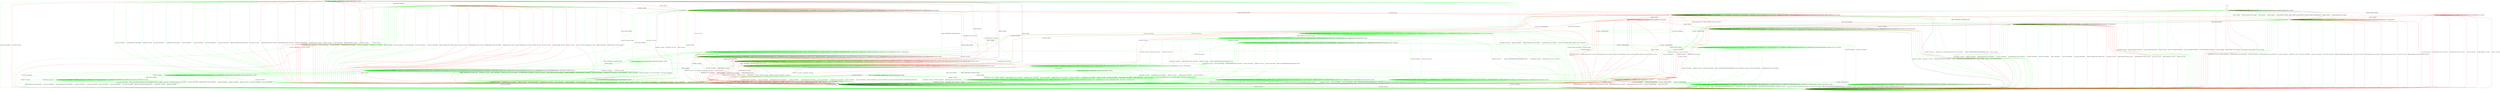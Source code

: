 digraph "" {
	graph ["Incoming time"=0.1438915729522705,
		"Outgoing time"=0.2778463363647461,
		Output="{'States': 36, 'Transitions': 837, 'Filename': '../results/ssh/DropBear-OpenSSH-msat-4.dot'}",
		Reference="{'States': 18, 'Transitions': 222, 'Filename': '../subjects/ssh/DropBear.dot'}",
		Solver=msat,
		Updated="{'States': 32, 'Transitions': 683, 'Filename': '../subjects/ssh/OpenSSH.dot'}",
		"f-measure"=0.15027624309392265,
		precision=0.09956076134699854,
		recall=0.3063063063063063
	];
	a -> a	[key=0,
		label="UA_PK_NOK / NO_CONN"];
	a -> a	[key=1,
		label="KEX30 / NO_CONN"];
	a -> a	[key=2,
		label="SERVICE_REQUEST_AUTH / NO_CONN"];
	a -> a	[key=3,
		label="SERVICE_REQUEST_CONN / NO_CONN"];
	a -> a	[key=4,
		label="NEWKEYS / NO_CONN"];
	a -> a	[key=5,
		label="CH_REQUEST_PTY / NO_CONN"];
	a -> a	[key=6,
		label="CH_OPEN / CH_MAX"];
	a -> a	[key=7,
		label="CH_DATA / NO_CONN"];
	a -> a	[key=8,
		label="UA_PK_OK / NO_CONN"];
	a -> a	[key=9,
		label="KEXINIT / NO_CONN"];
	a -> a	[key=10,
		label="CH_EOF / NO_CONN"];
	a -> a	[key=11,
		color=green,
		label="DISCONNECT / NO_CONN"];
	a -> a	[key=12,
		color=green,
		label="CH_WINDOW_ADJUST / NO_CONN"];
	a -> a	[key=13,
		color=green,
		label="DEBUG / NO_CONN"];
	a -> a	[key=14,
		color=green,
		label="UA_NONE / NO_CONN"];
	a -> a	[key=15,
		color=green,
		label="CH_EXTENDED_DATA / NO_CONN"];
	a -> a	[key=16,
		color=green,
		label="IGNORE / NO_CONN"];
	a -> a	[key=17,
		color=green,
		label="UNIMPLEMENTED / NO_CONN"];
	a -> a	[key=18,
		color=green,
		label="UA_PW_OK / NO_CONN"];
	a -> a	[key=19,
		color=green,
		label="UA_PW_NOK / NO_CONN"];
	a -> a	[key=20,
		color=green,
		label="REKEY / NO_CONN|NO_CONN|NO_CONN"];
	a -> a	[key=21,
		color=red,
		label="KEXINIT_PROCEED / NO_CONN"];
	a -> k	[key=0,
		label="CH_CLOSE / NO_CONN"];
	b -> a	[key=0,
		color=green,
		label="DISCONNECT / NO_CONN"];
	b -> a	[key=1,
		color=green,
		label="KEXINIT / DISCONNECT"];
	b -> a	[key=2,
		color=green,
		label="SERVICE_REQUEST_AUTH / DISCONNECT"];
	b -> a	[key=3,
		color=green,
		label="CH_WINDOW_ADJUST / DISCONNECT"];
	b -> a	[key=4,
		color=green,
		label="UA_PK_OK / DISCONNECT"];
	b -> a	[key=5,
		color=green,
		label="SERVICE_REQUEST_CONN / DISCONNECT"];
	b -> a	[key=6,
		color=green,
		label="UA_NONE / DISCONNECT"];
	b -> a	[key=7,
		color=green,
		label="CH_EXTENDED_DATA / DISCONNECT"];
	b -> a	[key=8,
		color=green,
		label="NEWKEYS / NO_CONN"];
	b -> a	[key=9,
		color=green,
		label="UA_PK_NOK / DISCONNECT"];
	b -> a	[key=10,
		color=green,
		label="CH_REQUEST_PTY / DISCONNECT"];
	b -> a	[key=11,
		color=green,
		label="CH_EOF / DISCONNECT"];
	b -> a	[key=12,
		color=green,
		label="CH_DATA / DISCONNECT"];
	b -> a	[key=13,
		color=green,
		label="UA_PW_OK / DISCONNECT"];
	b -> a	[key=14,
		color=green,
		label="UA_PW_NOK / DISCONNECT"];
	b -> a	[key=15,
		color=green,
		label="REKEY / DISCONNECT|NO_CONN|NO_CONN"];
	b -> a	[key=16,
		color=red,
		label="UA_PK_NOK / NO_CONN"];
	b -> a	[key=17,
		color=red,
		label="SERVICE_REQUEST_AUTH / NO_CONN"];
	b -> a	[key=18,
		color=red,
		label="SERVICE_REQUEST_CONN / NO_CONN"];
	b -> a	[key=19,
		color=red,
		label="NEWKEYS / UNIMPLEMENTED"];
	b -> a	[key=20,
		color=red,
		label="CH_REQUEST_PTY / NO_CONN"];
	b -> a	[key=21,
		color=red,
		label="CH_DATA / NO_CONN"];
	b -> a	[key=22,
		color=red,
		label="UA_PK_OK / NO_CONN"];
	b -> a	[key=23,
		color=red,
		label="KEXINIT_PROCEED / NO_CONN"];
	b -> a	[key=24,
		color=red,
		label="KEXINIT / NO_CONN"];
	b -> a	[key=25,
		color=red,
		label="CH_EOF / NO_CONN"];
	b -> b	[key=0,
		label="CH_OPEN / CH_MAX"];
	b -> b	[key=1,
		color=green,
		label="DEBUG / NO_RESP"];
	b -> b	[key=2,
		color=green,
		label="IGNORE / NO_RESP"];
	b -> b	[key=3,
		color=green,
		label="UNIMPLEMENTED / NO_RESP"];
	b -> d	[key=0,
		color=red,
		label="KEX30 / KEX31+NEWKEYS"];
	b -> k	[key=0,
		color=green,
		label="CH_CLOSE / DISCONNECT"];
	b -> k	[key=1,
		color=red,
		label="CH_CLOSE / NO_CONN"];
	ff	[color=green];
	b -> ff	[key=0,
		color=green,
		label="KEX30 / KEX31+NEWKEYS"];
	c -> c	[key=0,
		label="SERVICE_REQUEST_AUTH / SERVICE_ACCEPT"];
	c -> c	[key=1,
		label="CH_REQUEST_PTY / CH_NONE"];
	c -> c	[key=2,
		label="CH_DATA / CH_NONE"];
	c -> c	[key=3,
		label="CH_CLOSE / CH_NONE"];
	c -> c	[key=4,
		label="CH_EOF / CH_NONE"];
	c -> c	[key=5,
		color=green,
		label="KEXINIT / UNIMPLEMENTED"];
	c -> c	[key=6,
		color=green,
		label="CH_WINDOW_ADJUST / CH_NONE"];
	c -> c	[key=7,
		color=green,
		label="DEBUG / NO_RESP"];
	c -> c	[key=8,
		color=green,
		label="CH_EXTENDED_DATA / CH_NONE"];
	c -> c	[key=9,
		color=green,
		label="KEX30 / UNIMPLEMENTED"];
	c -> c	[key=10,
		color=green,
		label="IGNORE / NO_RESP"];
	c -> c	[key=11,
		color=green,
		label="UNIMPLEMENTED / NO_RESP"];
	c -> c	[key=12,
		color=red,
		label="UA_PK_NOK / NO_RESP"];
	c -> c	[key=13,
		color=red,
		label="SERVICE_REQUEST_CONN / SERVICE_ACCEPT"];
	c -> c	[key=14,
		color=red,
		label="UA_PK_OK / NO_RESP"];
	c -> f	[key=0,
		color=red,
		label="CH_OPEN / CH_OPEN_SUCCESS"];
	c -> k	[key=0,
		label="NEWKEYS / NO_CONN"];
	c -> k	[key=1,
		color=green,
		label="DISCONNECT / NO_CONN"];
	c -> k	[key=2,
		color=green,
		label="SERVICE_REQUEST_CONN / DISCONNECT"];
	c -> k	[key=3,
		color=green,
		label="REKEY / UNIMPLEMENTED|UNIMPLEMENTED|NO_CONN"];
	c -> k	[key=4,
		color=red,
		label="KEX30 / NO_CONN"];
	p	[color=green];
	c -> p	[key=0,
		color=green,
		label="UA_PK_OK / UA_SUCCESS"];
	c -> p	[key=1,
		color=green,
		label="UA_PW_OK / UA_SUCCESS"];
	q	[color=green];
	c -> q	[key=0,
		color=green,
		label="UA_PW_NOK / UA_FAILURE"];
	r	[color=green];
	c -> r	[key=0,
		color=green,
		label="UA_NONE / UA_FAILURE"];
	s	[color=green];
	c -> s	[key=0,
		color=green,
		label="UA_PK_NOK / UA_FAILURE"];
	t	[color=green];
	c -> t	[key=0,
		color=green,
		label="CH_OPEN / UNIMPLEMENTED"];
	hh	[color=red];
	c -> hh	[key=0,
		color=red,
		label="KEXINIT_PROCEED / KEXINIT"];
	ii	[color=red];
	c -> ii	[key=0,
		color=red,
		label="KEXINIT / KEXINIT"];
	d -> a	[key=0,
		color=green,
		label="DISCONNECT / NO_CONN"];
	d -> a	[key=1,
		color=green,
		label="KEXINIT / DISCONNECT"];
	d -> a	[key=2,
		color=green,
		label="SERVICE_REQUEST_AUTH / DISCONNECT"];
	d -> a	[key=3,
		color=green,
		label="CH_WINDOW_ADJUST / DISCONNECT"];
	d -> a	[key=4,
		color=green,
		label="UA_PK_OK / DISCONNECT"];
	d -> a	[key=5,
		color=green,
		label="SERVICE_REQUEST_CONN / DISCONNECT"];
	d -> a	[key=6,
		color=green,
		label="UA_NONE / DISCONNECT"];
	d -> a	[key=7,
		color=green,
		label="CH_EXTENDED_DATA / DISCONNECT"];
	d -> a	[key=8,
		color=green,
		label="UA_PK_NOK / DISCONNECT"];
	d -> a	[key=9,
		color=green,
		label="CH_REQUEST_PTY / DISCONNECT"];
	d -> a	[key=10,
		color=green,
		label="KEX30 / DISCONNECT"];
	d -> a	[key=11,
		color=green,
		label="CH_EOF / DISCONNECT"];
	d -> a	[key=12,
		color=green,
		label="CH_DATA / DISCONNECT"];
	d -> a	[key=13,
		color=green,
		label="UA_PW_OK / DISCONNECT"];
	d -> a	[key=14,
		color=green,
		label="UA_PW_NOK / DISCONNECT"];
	d -> a	[key=15,
		color=green,
		label="REKEY / DISCONNECT|NO_CONN|NO_CONN"];
	d -> a	[key=16,
		color=red,
		label="UA_PK_NOK / NO_CONN"];
	d -> a	[key=17,
		color=red,
		label="SERVICE_REQUEST_AUTH / NO_CONN"];
	d -> a	[key=18,
		color=red,
		label="SERVICE_REQUEST_CONN / NO_CONN"];
	d -> a	[key=19,
		color=red,
		label="CH_REQUEST_PTY / NO_CONN"];
	d -> a	[key=20,
		color=red,
		label="CH_DATA / NO_CONN"];
	d -> a	[key=21,
		color=red,
		label="UA_PK_OK / NO_CONN"];
	d -> a	[key=22,
		color=red,
		label="KEXINIT_PROCEED / NO_CONN"];
	d -> a	[key=23,
		color=red,
		label="KEXINIT / NO_CONN"];
	d -> a	[key=24,
		color=red,
		label="CH_EOF / NO_CONN"];
	d -> d	[key=0,
		label="CH_OPEN / CH_MAX"];
	d -> d	[key=1,
		color=green,
		label="DEBUG / NO_RESP"];
	d -> d	[key=2,
		color=green,
		label="IGNORE / NO_RESP"];
	d -> d	[key=3,
		color=green,
		label="UNIMPLEMENTED / NO_RESP"];
	d -> d	[key=4,
		color=red,
		label="KEX30 / UNIMPLEMENTED"];
	d -> f	[key=0,
		label="NEWKEYS / NO_RESP"];
	d -> k	[key=0,
		color=green,
		label="CH_CLOSE / DISCONNECT"];
	d -> k	[key=1,
		color=red,
		label="CH_CLOSE / NO_CONN"];
	e -> a	[key=0,
		label="NEWKEYS / NO_CONN"];
	e -> a	[key=1,
		color=green,
		label="DISCONNECT / NO_CONN"];
	e -> a	[key=2,
		color=green,
		label="CH_REQUEST_PTY / DISCONNECT"];
	e -> a	[key=3,
		color=red,
		label="KEX30 / NO_CONN"];
	e -> a	[key=4,
		color=red,
		label="CH_REQUEST_PTY / NO_CONN"];
	e -> a	[key=5,
		color=red,
		label="CH_DATA / NO_CONN"];
	e -> b	[key=0,
		label="KEXINIT / KEXINIT"];
	e -> c	[key=0,
		color=red,
		label="CH_CLOSE / NO_RESP"];
	e -> e	[key=0,
		label="CH_OPEN / CH_MAX"];
	e -> e	[key=1,
		label="CH_EOF / NO_RESP"];
	e -> e	[key=2,
		color=green,
		label="SERVICE_REQUEST_AUTH / NO_RESP"];
	e -> e	[key=3,
		color=green,
		label="CH_WINDOW_ADJUST / NO_RESP"];
	e -> e	[key=4,
		color=green,
		label="DEBUG / NO_RESP"];
	e -> e	[key=5,
		color=green,
		label="UA_PK_OK / UNIMPLEMENTED"];
	e -> e	[key=6,
		color=green,
		label="SERVICE_REQUEST_CONN / NO_RESP"];
	e -> e	[key=7,
		color=green,
		label="UA_NONE / UNIMPLEMENTED"];
	e -> e	[key=8,
		color=green,
		label="CH_EXTENDED_DATA / NO_RESP"];
	e -> e	[key=9,
		color=green,
		label="UA_PK_NOK / UNIMPLEMENTED"];
	e -> e	[key=10,
		color=green,
		label="KEX30 / NO_RESP"];
	e -> e	[key=11,
		color=green,
		label="IGNORE / NO_RESP"];
	e -> e	[key=12,
		color=green,
		label="CH_DATA / NO_RESP"];
	e -> e	[key=13,
		color=green,
		label="UNIMPLEMENTED / NO_RESP"];
	e -> e	[key=14,
		color=green,
		label="UA_PW_OK / UNIMPLEMENTED"];
	e -> e	[key=15,
		color=green,
		label="UA_PW_NOK / UNIMPLEMENTED"];
	e -> e	[key=16,
		color=green,
		label="REKEY / KEXINIT|KEX31+NEWKEYS|NO_RESP"];
	e -> e	[key=17,
		color=red,
		label="UA_PK_NOK / NO_RESP"];
	e -> e	[key=18,
		color=red,
		label="SERVICE_REQUEST_AUTH / SERVICE_ACCEPT"];
	e -> e	[key=19,
		color=red,
		label="SERVICE_REQUEST_CONN / SERVICE_ACCEPT"];
	e -> e	[key=20,
		color=red,
		label="UA_PK_OK / NO_RESP"];
	v	[color=green];
	e -> v	[key=0,
		color=green,
		label="CH_CLOSE / CH_CLOSE"];
	jj	[color=red];
	e -> jj	[key=0,
		color=red,
		label="KEXINIT_PROCEED / KEXINIT"];
	f -> a	[key=0,
		label="NEWKEYS / NO_CONN"];
	f -> a	[key=1,
		color=green,
		label="DISCONNECT / NO_CONN"];
	f -> a	[key=2,
		color=red,
		label="KEX30 / NO_CONN"];
	f -> b	[key=0,
		color=red,
		label="KEXINIT / KEXINIT"];
	f -> c	[key=0,
		color=red,
		label="CH_CLOSE / CH_EOF"];
	f -> e	[key=0,
		color=green,
		label="CH_REQUEST_PTY / CH_SUCCESS"];
	f -> f	[key=0,
		label="CH_OPEN / CH_MAX"];
	f -> f	[key=1,
		label="CH_DATA / NO_RESP"];
	f -> f	[key=2,
		color=green,
		label="SERVICE_REQUEST_AUTH / NO_RESP"];
	f -> f	[key=3,
		color=green,
		label="CH_WINDOW_ADJUST / NO_RESP"];
	f -> f	[key=4,
		color=green,
		label="DEBUG / NO_RESP"];
	f -> f	[key=5,
		color=green,
		label="UA_PK_OK / UNIMPLEMENTED"];
	f -> f	[key=6,
		color=green,
		label="SERVICE_REQUEST_CONN / NO_RESP"];
	f -> f	[key=7,
		color=green,
		label="UA_NONE / UNIMPLEMENTED"];
	f -> f	[key=8,
		color=green,
		label="CH_EXTENDED_DATA / NO_RESP"];
	f -> f	[key=9,
		color=green,
		label="UA_PK_NOK / UNIMPLEMENTED"];
	f -> f	[key=10,
		color=green,
		label="KEX30 / NO_RESP"];
	f -> f	[key=11,
		color=green,
		label="IGNORE / NO_RESP"];
	f -> f	[key=12,
		color=green,
		label="CH_EOF / NO_RESP"];
	f -> f	[key=13,
		color=green,
		label="UNIMPLEMENTED / NO_RESP"];
	f -> f	[key=14,
		color=green,
		label="UA_PW_OK / UNIMPLEMENTED"];
	f -> f	[key=15,
		color=green,
		label="UA_PW_NOK / UNIMPLEMENTED"];
	f -> f	[key=16,
		color=green,
		label="REKEY / KEXINIT|KEX31+NEWKEYS|NO_RESP"];
	f -> f	[key=17,
		color=red,
		label="UA_PK_NOK / NO_RESP"];
	f -> f	[key=18,
		color=red,
		label="SERVICE_REQUEST_AUTH / SERVICE_ACCEPT"];
	f -> f	[key=19,
		color=red,
		label="SERVICE_REQUEST_CONN / SERVICE_ACCEPT"];
	f -> f	[key=20,
		color=red,
		label="UA_PK_OK / NO_RESP"];
	f -> g	[key=0,
		color=red,
		label="CH_REQUEST_PTY / CH_SUCCESS"];
	f -> m	[key=0,
		color=red,
		label="CH_EOF / CH_EOF"];
	f -> v	[key=0,
		color=green,
		label="CH_CLOSE / CH_CLOSE"];
	bb	[color=green];
	f -> bb	[key=0,
		color=green,
		label="KEXINIT / KEXINIT"];
	f -> jj	[key=0,
		color=red,
		label="KEXINIT_PROCEED / KEXINIT"];
	g -> a	[key=0,
		label="NEWKEYS / NO_CONN"];
	g -> a	[key=1,
		color=green,
		label="DISCONNECT / NO_CONN"];
	g -> a	[key=2,
		color=green,
		label="CH_REQUEST_PTY / DISCONNECT"];
	g -> a	[key=3,
		color=red,
		label="KEX30 / NO_CONN"];
	g -> a	[key=4,
		color=red,
		label="CH_REQUEST_PTY / NO_CONN"];
	g -> b	[key=0,
		label="KEXINIT / KEXINIT"];
	g -> c	[key=0,
		color=red,
		label="CH_CLOSE / CH_EOF"];
	g -> e	[key=0,
		color=green,
		label="REKEY / KEXINIT|KEX31+NEWKEYS|NO_RESP"];
	g -> e	[key=1,
		color=red,
		label="CH_EOF / CH_EOF"];
	g -> g	[key=0,
		label="CH_OPEN / CH_MAX"];
	g -> g	[key=1,
		label="CH_DATA / NO_RESP"];
	g -> g	[key=2,
		color=green,
		label="SERVICE_REQUEST_AUTH / UNIMPLEMENTED"];
	g -> g	[key=3,
		color=green,
		label="CH_WINDOW_ADJUST / NO_RESP"];
	g -> g	[key=4,
		color=green,
		label="DEBUG / NO_RESP"];
	g -> g	[key=5,
		color=green,
		label="UA_PK_OK / UNIMPLEMENTED"];
	g -> g	[key=6,
		color=green,
		label="SERVICE_REQUEST_CONN / UNIMPLEMENTED"];
	g -> g	[key=7,
		color=green,
		label="UA_NONE / UNIMPLEMENTED"];
	g -> g	[key=8,
		color=green,
		label="CH_EXTENDED_DATA / NO_RESP"];
	g -> g	[key=9,
		color=green,
		label="UA_PK_NOK / UNIMPLEMENTED"];
	g -> g	[key=10,
		color=green,
		label="KEX30 / UNIMPLEMENTED"];
	g -> g	[key=11,
		color=green,
		label="IGNORE / NO_RESP"];
	g -> g	[key=12,
		color=green,
		label="CH_EOF / NO_RESP"];
	g -> g	[key=13,
		color=green,
		label="UNIMPLEMENTED / NO_RESP"];
	g -> g	[key=14,
		color=green,
		label="UA_PW_OK / UNIMPLEMENTED"];
	g -> g	[key=15,
		color=green,
		label="UA_PW_NOK / UNIMPLEMENTED"];
	g -> g	[key=16,
		color=red,
		label="UA_PK_NOK / NO_RESP"];
	g -> g	[key=17,
		color=red,
		label="SERVICE_REQUEST_AUTH / SERVICE_ACCEPT"];
	g -> g	[key=18,
		color=red,
		label="SERVICE_REQUEST_CONN / SERVICE_ACCEPT"];
	g -> g	[key=19,
		color=red,
		label="UA_PK_OK / NO_RESP"];
	g -> p	[key=0,
		color=green,
		label="CH_CLOSE / CH_CLOSE"];
	g -> jj	[key=0,
		color=red,
		label="KEXINIT_PROCEED / KEXINIT"];
	h -> a	[key=0,
		color=green,
		label="CH_OPEN / DISCONNECT"];
	h -> a	[key=1,
		color=red,
		label="CH_OPEN / NO_CONN"];
	h -> h	[key=0,
		label="CH_REQUEST_PTY / CH_NONE"];
	h -> h	[key=1,
		label="CH_DATA / CH_NONE"];
	h -> h	[key=2,
		label="CH_CLOSE / CH_NONE"];
	h -> h	[key=3,
		label="CH_EOF / CH_NONE"];
	h -> h	[key=4,
		color=green,
		label="CH_WINDOW_ADJUST / CH_NONE"];
	h -> h	[key=5,
		color=green,
		label="DEBUG / NO_RESP"];
	h -> h	[key=6,
		color=green,
		label="CH_EXTENDED_DATA / CH_NONE"];
	h -> h	[key=7,
		color=green,
		label="IGNORE / NO_RESP"];
	h -> h	[key=8,
		color=green,
		label="UNIMPLEMENTED / NO_RESP"];
	h -> h	[key=9,
		color=red,
		label="KEX30 / UNIMPLEMENTED"];
	h -> k	[key=0,
		color=green,
		label="DISCONNECT / NO_CONN"];
	h -> k	[key=1,
		color=green,
		label="KEXINIT / DISCONNECT"];
	h -> k	[key=2,
		color=green,
		label="SERVICE_REQUEST_AUTH / DISCONNECT"];
	h -> k	[key=3,
		color=green,
		label="UA_PK_OK / DISCONNECT"];
	h -> k	[key=4,
		color=green,
		label="SERVICE_REQUEST_CONN / DISCONNECT"];
	h -> k	[key=5,
		color=green,
		label="UA_NONE / DISCONNECT"];
	h -> k	[key=6,
		color=green,
		label="UA_PK_NOK / DISCONNECT"];
	h -> k	[key=7,
		color=green,
		label="KEX30 / DISCONNECT"];
	h -> k	[key=8,
		color=green,
		label="UA_PW_OK / DISCONNECT"];
	h -> k	[key=9,
		color=green,
		label="UA_PW_NOK / DISCONNECT"];
	h -> k	[key=10,
		color=green,
		label="REKEY / DISCONNECT|NO_CONN|NO_CONN"];
	h -> k	[key=11,
		color=red,
		label="UA_PK_NOK / NO_CONN"];
	h -> k	[key=12,
		color=red,
		label="SERVICE_REQUEST_AUTH / NO_CONN"];
	h -> k	[key=13,
		color=red,
		label="SERVICE_REQUEST_CONN / NO_CONN"];
	h -> k	[key=14,
		color=red,
		label="UA_PK_OK / NO_CONN"];
	h -> k	[key=15,
		color=red,
		label="KEXINIT_PROCEED / NO_CONN"];
	h -> k	[key=16,
		color=red,
		label="KEXINIT / NO_CONN"];
	h -> l	[key=0,
		label="NEWKEYS / NO_RESP"];
	i -> n	[key=0];
	j -> a	[key=0,
		color=green,
		label="CH_OPEN / DISCONNECT"];
	j -> a	[key=1,
		color=red,
		label="CH_OPEN / NO_CONN"];
	j -> h	[key=0,
		label="KEX30 / KEX31+NEWKEYS"];
	j -> j	[key=0,
		label="CH_REQUEST_PTY / CH_NONE"];
	j -> j	[key=1,
		label="CH_DATA / CH_NONE"];
	j -> j	[key=2,
		label="CH_CLOSE / CH_NONE"];
	j -> j	[key=3,
		label="CH_EOF / CH_NONE"];
	j -> j	[key=4,
		color=green,
		label="CH_WINDOW_ADJUST / CH_NONE"];
	j -> j	[key=5,
		color=green,
		label="DEBUG / NO_RESP"];
	j -> j	[key=6,
		color=green,
		label="CH_EXTENDED_DATA / CH_NONE"];
	j -> j	[key=7,
		color=green,
		label="IGNORE / NO_RESP"];
	j -> j	[key=8,
		color=green,
		label="UNIMPLEMENTED / NO_RESP"];
	j -> j	[key=9,
		color=red,
		label="NEWKEYS / UNIMPLEMENTED"];
	j -> k	[key=0,
		color=green,
		label="DISCONNECT / NO_CONN"];
	j -> k	[key=1,
		color=green,
		label="KEXINIT / DISCONNECT"];
	j -> k	[key=2,
		color=green,
		label="SERVICE_REQUEST_AUTH / DISCONNECT"];
	j -> k	[key=3,
		color=green,
		label="UA_PK_OK / DISCONNECT"];
	j -> k	[key=4,
		color=green,
		label="SERVICE_REQUEST_CONN / DISCONNECT"];
	j -> k	[key=5,
		color=green,
		label="UA_NONE / DISCONNECT"];
	j -> k	[key=6,
		color=green,
		label="NEWKEYS / NO_CONN"];
	j -> k	[key=7,
		color=green,
		label="UA_PK_NOK / DISCONNECT"];
	j -> k	[key=8,
		color=green,
		label="UA_PW_OK / DISCONNECT"];
	j -> k	[key=9,
		color=green,
		label="UA_PW_NOK / DISCONNECT"];
	j -> k	[key=10,
		color=green,
		label="REKEY / DISCONNECT|NO_CONN|NO_CONN"];
	j -> k	[key=11,
		color=red,
		label="UA_PK_NOK / NO_CONN"];
	j -> k	[key=12,
		color=red,
		label="SERVICE_REQUEST_AUTH / NO_CONN"];
	j -> k	[key=13,
		color=red,
		label="SERVICE_REQUEST_CONN / NO_CONN"];
	j -> k	[key=14,
		color=red,
		label="UA_PK_OK / NO_CONN"];
	j -> k	[key=15,
		color=red,
		label="KEXINIT_PROCEED / NO_CONN"];
	j -> k	[key=16,
		color=red,
		label="KEXINIT / NO_CONN"];
	k -> a	[key=0,
		label="CH_OPEN / NO_CONN"];
	k -> k	[key=0,
		label="UA_PK_NOK / NO_CONN"];
	k -> k	[key=1,
		label="KEX30 / NO_CONN"];
	k -> k	[key=2,
		label="SERVICE_REQUEST_AUTH / NO_CONN"];
	k -> k	[key=3,
		label="SERVICE_REQUEST_CONN / NO_CONN"];
	k -> k	[key=4,
		label="NEWKEYS / NO_CONN"];
	k -> k	[key=5,
		label="CH_REQUEST_PTY / CH_NONE"];
	k -> k	[key=6,
		label="CH_DATA / CH_NONE"];
	k -> k	[key=7,
		label="UA_PK_OK / NO_CONN"];
	k -> k	[key=8,
		label="CH_CLOSE / CH_NONE"];
	k -> k	[key=9,
		label="KEXINIT / NO_CONN"];
	k -> k	[key=10,
		label="CH_EOF / CH_NONE"];
	k -> k	[key=11,
		color=green,
		label="DISCONNECT / NO_CONN"];
	k -> k	[key=12,
		color=green,
		label="CH_WINDOW_ADJUST / CH_NONE"];
	k -> k	[key=13,
		color=green,
		label="DEBUG / NO_CONN"];
	k -> k	[key=14,
		color=green,
		label="UA_NONE / NO_CONN"];
	k -> k	[key=15,
		color=green,
		label="CH_EXTENDED_DATA / CH_NONE"];
	k -> k	[key=16,
		color=green,
		label="IGNORE / NO_CONN"];
	k -> k	[key=17,
		color=green,
		label="UNIMPLEMENTED / NO_CONN"];
	k -> k	[key=18,
		color=green,
		label="UA_PW_OK / NO_CONN"];
	k -> k	[key=19,
		color=green,
		label="UA_PW_NOK / NO_CONN"];
	k -> k	[key=20,
		color=green,
		label="REKEY / NO_CONN|NO_CONN|NO_CONN"];
	k -> k	[key=21,
		color=red,
		label="KEXINIT_PROCEED / NO_CONN"];
	l -> a	[key=0,
		color=red,
		label="CH_OPEN / NO_CONN"];
	l -> c	[key=0,
		color=green,
		label="SERVICE_REQUEST_AUTH / SERVICE_ACCEPT"];
	l -> c	[key=1,
		color=red,
		label="UA_PK_OK / UA_SUCCESS"];
	l -> k	[key=0,
		label="NEWKEYS / NO_CONN"];
	l -> k	[key=1,
		color=green,
		label="DISCONNECT / NO_CONN"];
	l -> k	[key=2,
		color=green,
		label="SERVICE_REQUEST_CONN / DISCONNECT"];
	l -> k	[key=3,
		color=green,
		label="REKEY / UNIMPLEMENTED|UNIMPLEMENTED|NO_CONN"];
	l -> k	[key=4,
		color=red,
		label="KEX30 / NO_CONN"];
	l -> k	[key=5,
		color=red,
		label="SERVICE_REQUEST_CONN / NO_CONN"];
	l -> l	[key=0,
		label="CH_REQUEST_PTY / CH_NONE"];
	l -> l	[key=1,
		label="CH_DATA / CH_NONE"];
	l -> l	[key=2,
		label="CH_CLOSE / CH_NONE"];
	l -> l	[key=3,
		label="CH_EOF / CH_NONE"];
	l -> l	[key=4,
		color=green,
		label="KEXINIT / UNIMPLEMENTED"];
	l -> l	[key=5,
		color=green,
		label="CH_WINDOW_ADJUST / CH_NONE"];
	l -> l	[key=6,
		color=green,
		label="DEBUG / NO_RESP"];
	l -> l	[key=7,
		color=green,
		label="UA_PK_OK / UNIMPLEMENTED"];
	l -> l	[key=8,
		color=green,
		label="UA_NONE / UNIMPLEMENTED"];
	l -> l	[key=9,
		color=green,
		label="CH_EXTENDED_DATA / CH_NONE"];
	l -> l	[key=10,
		color=green,
		label="UA_PK_NOK / UNIMPLEMENTED"];
	l -> l	[key=11,
		color=green,
		label="KEX30 / UNIMPLEMENTED"];
	l -> l	[key=12,
		color=green,
		label="IGNORE / NO_RESP"];
	l -> l	[key=13,
		color=green,
		label="UNIMPLEMENTED / NO_RESP"];
	l -> l	[key=14,
		color=green,
		label="UA_PW_OK / UNIMPLEMENTED"];
	l -> l	[key=15,
		color=green,
		label="UA_PW_NOK / UNIMPLEMENTED"];
	l -> l	[key=16,
		color=red,
		label="UA_PK_NOK / UA_FAILURE"];
	l -> l	[key=17,
		color=red,
		label="SERVICE_REQUEST_AUTH / SERVICE_ACCEPT"];
	o	[color=green];
	l -> o	[key=0,
		color=green,
		label="CH_OPEN / UNIMPLEMENTED"];
	l -> hh	[key=0,
		color=red,
		label="KEXINIT_PROCEED / KEXINIT"];
	l -> ii	[key=0,
		color=red,
		label="KEXINIT / KEXINIT"];
	m -> a	[key=0,
		label="NEWKEYS / NO_CONN"];
	m -> a	[key=1,
		color=green,
		label="DISCONNECT / NO_CONN"];
	m -> a	[key=2,
		color=red,
		label="KEX30 / NO_CONN"];
	m -> a	[key=3,
		color=red,
		label="CH_DATA / NO_CONN"];
	m -> b	[key=0,
		color=red,
		label="KEXINIT / KEXINIT"];
	m -> c	[key=0,
		color=red,
		label="CH_CLOSE / NO_RESP"];
	m -> e	[key=0,
		color=red,
		label="CH_REQUEST_PTY / CH_SUCCESS"];
	m -> f	[key=0,
		color=green,
		label="REKEY / KEXINIT|KEX31+NEWKEYS|NO_RESP"];
	m -> g	[key=0,
		color=green,
		label="CH_REQUEST_PTY / CH_SUCCESS"];
	m -> m	[key=0,
		label="CH_OPEN / CH_MAX"];
	m -> m	[key=1,
		label="CH_EOF / NO_RESP"];
	m -> m	[key=2,
		color=green,
		label="SERVICE_REQUEST_AUTH / UNIMPLEMENTED"];
	m -> m	[key=3,
		color=green,
		label="CH_WINDOW_ADJUST / NO_RESP"];
	m -> m	[key=4,
		color=green,
		label="DEBUG / NO_RESP"];
	m -> m	[key=5,
		color=green,
		label="UA_PK_OK / UNIMPLEMENTED"];
	m -> m	[key=6,
		color=green,
		label="SERVICE_REQUEST_CONN / UNIMPLEMENTED"];
	m -> m	[key=7,
		color=green,
		label="UA_NONE / UNIMPLEMENTED"];
	m -> m	[key=8,
		color=green,
		label="CH_EXTENDED_DATA / NO_RESP"];
	m -> m	[key=9,
		color=green,
		label="UA_PK_NOK / UNIMPLEMENTED"];
	m -> m	[key=10,
		color=green,
		label="KEX30 / UNIMPLEMENTED"];
	m -> m	[key=11,
		color=green,
		label="IGNORE / NO_RESP"];
	m -> m	[key=12,
		color=green,
		label="CH_DATA / NO_RESP"];
	m -> m	[key=13,
		color=green,
		label="UNIMPLEMENTED / NO_RESP"];
	m -> m	[key=14,
		color=green,
		label="UA_PW_OK / UNIMPLEMENTED"];
	m -> m	[key=15,
		color=green,
		label="UA_PW_NOK / UNIMPLEMENTED"];
	m -> m	[key=16,
		color=red,
		label="UA_PK_NOK / NO_RESP"];
	m -> m	[key=17,
		color=red,
		label="SERVICE_REQUEST_AUTH / SERVICE_ACCEPT"];
	m -> m	[key=18,
		color=red,
		label="SERVICE_REQUEST_CONN / SERVICE_ACCEPT"];
	m -> m	[key=19,
		color=red,
		label="UA_PK_OK / NO_RESP"];
	m -> p	[key=0,
		color=green,
		label="CH_CLOSE / CH_CLOSE"];
	m -> bb	[key=0,
		color=green,
		label="KEXINIT / KEXINIT"];
	m -> jj	[key=0,
		color=red,
		label="KEXINIT_PROCEED / KEXINIT"];
	n -> a	[key=0,
		color=green,
		label="CH_OPEN / KEXINIT+DISCONNECT"];
	n -> a	[key=1,
		color=red,
		label="CH_OPEN / KEXINIT"];
	n -> j	[key=0,
		label="KEXINIT / KEXINIT"];
	n -> j	[key=1,
		color=green,
		label="SERVICE_REQUEST_AUTH / KEXINIT"];
	n -> j	[key=2,
		color=green,
		label="DEBUG / KEXINIT"];
	n -> j	[key=3,
		color=green,
		label="SERVICE_REQUEST_CONN / KEXINIT"];
	n -> j	[key=4,
		color=green,
		label="KEX30 / KEXINIT"];
	n -> j	[key=5,
		color=green,
		label="IGNORE / KEXINIT"];
	n -> j	[key=6,
		color=green,
		label="UNIMPLEMENTED / KEXINIT"];
	n -> j	[key=7,
		color=red,
		label="KEX30 / KEXINIT+UNIMPLEMENTED"];
	n -> j	[key=8,
		color=red,
		label="NEWKEYS / KEXINIT+UNIMPLEMENTED"];
	n -> k	[key=0,
		color=green,
		label="DISCONNECT / KEXINIT"];
	n -> k	[key=1,
		color=green,
		label="UA_PK_OK / KEXINIT+DISCONNECT"];
	n -> k	[key=2,
		color=green,
		label="UA_NONE / KEXINIT+DISCONNECT"];
	n -> k	[key=3,
		color=green,
		label="NEWKEYS / KEXINIT"];
	n -> k	[key=4,
		color=green,
		label="UA_PK_NOK / KEXINIT+DISCONNECT"];
	n -> k	[key=5,
		color=green,
		label="UA_PW_OK / KEXINIT+DISCONNECT"];
	n -> k	[key=6,
		color=green,
		label="UA_PW_NOK / KEXINIT+DISCONNECT"];
	n -> k	[key=7,
		color=red,
		label="UA_PK_NOK / KEXINIT"];
	n -> k	[key=8,
		color=red,
		label="SERVICE_REQUEST_AUTH / KEXINIT"];
	n -> k	[key=9,
		color=red,
		label="SERVICE_REQUEST_CONN / KEXINIT"];
	n -> k	[key=10,
		color=red,
		label="UA_PK_OK / KEXINIT"];
	n -> l	[key=0,
		color=green,
		label="REKEY / KEXINIT|KEX31+NEWKEYS|NO_RESP"];
	n -> n	[key=0,
		label="CH_REQUEST_PTY / CH_NONE"];
	n -> n	[key=1,
		label="CH_DATA / CH_NONE"];
	n -> n	[key=2,
		label="CH_CLOSE / CH_NONE"];
	n -> n	[key=3,
		label="CH_EOF / CH_NONE"];
	n -> n	[key=4,
		color=green,
		label="CH_WINDOW_ADJUST / CH_NONE"];
	n -> n	[key=5,
		color=green,
		label="CH_EXTENDED_DATA / CH_NONE"];
	gg	[color=red];
	n -> gg	[key=0,
		color=red,
		label="KEXINIT_PROCEED / KEXINIT"];
	o -> a	[key=0,
		color=green,
		label="DISCONNECT / NO_CONN"];
	o -> a	[key=1,
		color=green,
		label="SERVICE_REQUEST_CONN / DISCONNECT"];
	o -> a	[key=2,
		color=green,
		label="NEWKEYS / NO_CONN"];
	o -> a	[key=3,
		color=green,
		label="REKEY / UNIMPLEMENTED|UNIMPLEMENTED|NO_CONN"];
	o -> l	[key=0,
		color=green,
		label="CH_CLOSE / UNIMPLEMENTED"];
	o -> o	[key=0,
		color=green,
		label="KEXINIT / UNIMPLEMENTED"];
	o -> o	[key=1,
		color=green,
		label="CH_WINDOW_ADJUST / UNIMPLEMENTED"];
	o -> o	[key=2,
		color=green,
		label="DEBUG / NO_RESP"];
	o -> o	[key=3,
		color=green,
		label="UA_PK_OK / UNIMPLEMENTED"];
	o -> o	[key=4,
		color=green,
		label="UA_NONE / UNIMPLEMENTED"];
	o -> o	[key=5,
		color=green,
		label="CH_EXTENDED_DATA / UNIMPLEMENTED"];
	o -> o	[key=6,
		color=green,
		label="UA_PK_NOK / UNIMPLEMENTED"];
	o -> o	[key=7,
		color=green,
		label="CH_OPEN / CH_MAX"];
	o -> o	[key=8,
		color=green,
		label="CH_REQUEST_PTY / UNIMPLEMENTED"];
	o -> o	[key=9,
		color=green,
		label="KEX30 / UNIMPLEMENTED"];
	o -> o	[key=10,
		color=green,
		label="IGNORE / NO_RESP"];
	o -> o	[key=11,
		color=green,
		label="CH_EOF / UNIMPLEMENTED"];
	o -> o	[key=12,
		color=green,
		label="CH_DATA / UNIMPLEMENTED"];
	o -> o	[key=13,
		color=green,
		label="UNIMPLEMENTED / NO_RESP"];
	o -> o	[key=14,
		color=green,
		label="UA_PW_OK / UNIMPLEMENTED"];
	o -> o	[key=15,
		color=green,
		label="UA_PW_NOK / UNIMPLEMENTED"];
	o -> t	[key=0,
		color=green,
		label="SERVICE_REQUEST_AUTH / SERVICE_ACCEPT"];
	p -> k	[key=0,
		color=green,
		label="DISCONNECT / NO_CONN"];
	p -> k	[key=1,
		color=green,
		label="NEWKEYS / NO_CONN"];
	p -> m	[key=0,
		color=green,
		label="CH_OPEN / CH_OPEN_SUCCESS"];
	p -> p	[key=0,
		color=green,
		label="SERVICE_REQUEST_AUTH / UNIMPLEMENTED"];
	p -> p	[key=1,
		color=green,
		label="CH_WINDOW_ADJUST / CH_NONE"];
	p -> p	[key=2,
		color=green,
		label="DEBUG / NO_RESP"];
	p -> p	[key=3,
		color=green,
		label="UA_PK_OK / UNIMPLEMENTED"];
	p -> p	[key=4,
		color=green,
		label="SERVICE_REQUEST_CONN / UNIMPLEMENTED"];
	p -> p	[key=5,
		color=green,
		label="UA_NONE / UNIMPLEMENTED"];
	p -> p	[key=6,
		color=green,
		label="CH_EXTENDED_DATA / CH_NONE"];
	p -> p	[key=7,
		color=green,
		label="UA_PK_NOK / UNIMPLEMENTED"];
	p -> p	[key=8,
		color=green,
		label="CH_CLOSE / CH_NONE"];
	p -> p	[key=9,
		color=green,
		label="CH_REQUEST_PTY / CH_NONE"];
	p -> p	[key=10,
		color=green,
		label="KEX30 / UNIMPLEMENTED"];
	p -> p	[key=11,
		color=green,
		label="IGNORE / NO_RESP"];
	p -> p	[key=12,
		color=green,
		label="CH_EOF / CH_NONE"];
	p -> p	[key=13,
		color=green,
		label="CH_DATA / CH_NONE"];
	p -> p	[key=14,
		color=green,
		label="UNIMPLEMENTED / NO_RESP"];
	p -> p	[key=15,
		color=green,
		label="UA_PW_OK / UNIMPLEMENTED"];
	p -> p	[key=16,
		color=green,
		label="UA_PW_NOK / UNIMPLEMENTED"];
	u	[color=green];
	p -> u	[key=0,
		color=green,
		label="KEXINIT / KEXINIT"];
	p -> v	[key=0,
		color=green,
		label="REKEY / KEXINIT|KEX31+NEWKEYS|NO_RESP"];
	q -> k	[key=0,
		color=green,
		label="DISCONNECT / NO_CONN"];
	q -> k	[key=1,
		color=green,
		label="UA_PK_OK / DISCONNECT"];
	q -> k	[key=2,
		color=green,
		label="SERVICE_REQUEST_CONN / DISCONNECT"];
	q -> k	[key=3,
		color=green,
		label="UA_NONE / DISCONNECT"];
	q -> k	[key=4,
		color=green,
		label="NEWKEYS / NO_CONN"];
	q -> k	[key=5,
		color=green,
		label="UA_PK_NOK / DISCONNECT"];
	q -> k	[key=6,
		color=green,
		label="REKEY / UNIMPLEMENTED|UNIMPLEMENTED|NO_CONN"];
	q -> p	[key=0,
		color=green,
		label="UA_PW_OK / UA_SUCCESS"];
	q -> q	[key=0,
		color=green,
		label="KEXINIT / UNIMPLEMENTED"];
	q -> q	[key=1,
		color=green,
		label="SERVICE_REQUEST_AUTH / SERVICE_ACCEPT"];
	q -> q	[key=2,
		color=green,
		label="CH_WINDOW_ADJUST / CH_NONE"];
	q -> q	[key=3,
		color=green,
		label="DEBUG / NO_RESP"];
	q -> q	[key=4,
		color=green,
		label="CH_EXTENDED_DATA / CH_NONE"];
	q -> q	[key=5,
		color=green,
		label="CH_CLOSE / CH_NONE"];
	q -> q	[key=6,
		color=green,
		label="CH_REQUEST_PTY / CH_NONE"];
	q -> q	[key=7,
		color=green,
		label="KEX30 / UNIMPLEMENTED"];
	q -> q	[key=8,
		color=green,
		label="IGNORE / NO_RESP"];
	q -> q	[key=9,
		color=green,
		label="CH_EOF / CH_NONE"];
	q -> q	[key=10,
		color=green,
		label="CH_DATA / CH_NONE"];
	q -> q	[key=11,
		color=green,
		label="UNIMPLEMENTED / NO_RESP"];
	q -> q	[key=12,
		color=green,
		label="UA_PW_NOK / UA_FAILURE"];
	w	[color=green];
	q -> w	[key=0,
		color=green,
		label="CH_OPEN / UNIMPLEMENTED"];
	r -> k	[key=0,
		color=green,
		label="DISCONNECT / NO_CONN"];
	r -> k	[key=1,
		color=green,
		label="UA_PK_OK / DISCONNECT"];
	r -> k	[key=2,
		color=green,
		label="SERVICE_REQUEST_CONN / DISCONNECT"];
	r -> k	[key=3,
		color=green,
		label="NEWKEYS / NO_CONN"];
	r -> k	[key=4,
		color=green,
		label="UA_PK_NOK / DISCONNECT"];
	r -> k	[key=5,
		color=green,
		label="UA_PW_OK / DISCONNECT"];
	r -> k	[key=6,
		color=green,
		label="UA_PW_NOK / DISCONNECT"];
	r -> k	[key=7,
		color=green,
		label="REKEY / UNIMPLEMENTED|UNIMPLEMENTED|NO_CONN"];
	r -> r	[key=0,
		color=green,
		label="KEXINIT / UNIMPLEMENTED"];
	r -> r	[key=1,
		color=green,
		label="SERVICE_REQUEST_AUTH / SERVICE_ACCEPT"];
	r -> r	[key=2,
		color=green,
		label="CH_WINDOW_ADJUST / CH_NONE"];
	r -> r	[key=3,
		color=green,
		label="DEBUG / NO_RESP"];
	r -> r	[key=4,
		color=green,
		label="UA_NONE / UA_FAILURE"];
	r -> r	[key=5,
		color=green,
		label="CH_EXTENDED_DATA / CH_NONE"];
	r -> r	[key=6,
		color=green,
		label="CH_CLOSE / CH_NONE"];
	r -> r	[key=7,
		color=green,
		label="CH_REQUEST_PTY / CH_NONE"];
	r -> r	[key=8,
		color=green,
		label="KEX30 / UNIMPLEMENTED"];
	r -> r	[key=9,
		color=green,
		label="IGNORE / NO_RESP"];
	r -> r	[key=10,
		color=green,
		label="CH_EOF / CH_NONE"];
	r -> r	[key=11,
		color=green,
		label="CH_DATA / CH_NONE"];
	r -> r	[key=12,
		color=green,
		label="UNIMPLEMENTED / NO_RESP"];
	x	[color=green];
	r -> x	[key=0,
		color=green,
		label="CH_OPEN / UNIMPLEMENTED"];
	s -> k	[key=0,
		color=green,
		label="DISCONNECT / NO_CONN"];
	s -> k	[key=1,
		color=green,
		label="UA_PK_OK / DISCONNECT"];
	s -> k	[key=2,
		color=green,
		label="SERVICE_REQUEST_CONN / DISCONNECT"];
	s -> k	[key=3,
		color=green,
		label="UA_NONE / DISCONNECT"];
	s -> k	[key=4,
		color=green,
		label="NEWKEYS / NO_CONN"];
	s -> k	[key=5,
		color=green,
		label="UA_PW_OK / DISCONNECT"];
	s -> k	[key=6,
		color=green,
		label="UA_PW_NOK / DISCONNECT"];
	s -> k	[key=7,
		color=green,
		label="REKEY / UNIMPLEMENTED|UNIMPLEMENTED|NO_CONN"];
	s -> s	[key=0,
		color=green,
		label="KEXINIT / UNIMPLEMENTED"];
	s -> s	[key=1,
		color=green,
		label="SERVICE_REQUEST_AUTH / SERVICE_ACCEPT"];
	s -> s	[key=2,
		color=green,
		label="CH_WINDOW_ADJUST / CH_NONE"];
	s -> s	[key=3,
		color=green,
		label="DEBUG / NO_RESP"];
	s -> s	[key=4,
		color=green,
		label="CH_EXTENDED_DATA / CH_NONE"];
	s -> s	[key=5,
		color=green,
		label="UA_PK_NOK / UA_FAILURE"];
	s -> s	[key=6,
		color=green,
		label="CH_CLOSE / CH_NONE"];
	s -> s	[key=7,
		color=green,
		label="CH_REQUEST_PTY / CH_NONE"];
	s -> s	[key=8,
		color=green,
		label="KEX30 / UNIMPLEMENTED"];
	s -> s	[key=9,
		color=green,
		label="IGNORE / NO_RESP"];
	s -> s	[key=10,
		color=green,
		label="CH_EOF / CH_NONE"];
	s -> s	[key=11,
		color=green,
		label="CH_DATA / CH_NONE"];
	s -> s	[key=12,
		color=green,
		label="UNIMPLEMENTED / NO_RESP"];
	y	[color=green];
	s -> y	[key=0,
		color=green,
		label="CH_OPEN / UNIMPLEMENTED"];
	t -> a	[key=0,
		color=green,
		label="DISCONNECT / NO_CONN"];
	t -> a	[key=1,
		color=green,
		label="SERVICE_REQUEST_CONN / DISCONNECT"];
	t -> a	[key=2,
		color=green,
		label="NEWKEYS / NO_CONN"];
	t -> a	[key=3,
		color=green,
		label="REKEY / UNIMPLEMENTED|UNIMPLEMENTED|NO_CONN"];
	t -> c	[key=0,
		color=green,
		label="CH_CLOSE / UNIMPLEMENTED"];
	t -> t	[key=0,
		color=green,
		label="KEXINIT / UNIMPLEMENTED"];
	t -> t	[key=1,
		color=green,
		label="SERVICE_REQUEST_AUTH / SERVICE_ACCEPT"];
	t -> t	[key=2,
		color=green,
		label="CH_WINDOW_ADJUST / UNIMPLEMENTED"];
	t -> t	[key=3,
		color=green,
		label="DEBUG / NO_RESP"];
	t -> t	[key=4,
		color=green,
		label="CH_EXTENDED_DATA / UNIMPLEMENTED"];
	t -> t	[key=5,
		color=green,
		label="CH_OPEN / CH_MAX"];
	t -> t	[key=6,
		color=green,
		label="CH_REQUEST_PTY / UNIMPLEMENTED"];
	t -> t	[key=7,
		color=green,
		label="KEX30 / UNIMPLEMENTED"];
	t -> t	[key=8,
		color=green,
		label="IGNORE / NO_RESP"];
	t -> t	[key=9,
		color=green,
		label="CH_EOF / UNIMPLEMENTED"];
	t -> t	[key=10,
		color=green,
		label="CH_DATA / UNIMPLEMENTED"];
	t -> t	[key=11,
		color=green,
		label="UNIMPLEMENTED / NO_RESP"];
	t -> w	[key=0,
		color=green,
		label="UA_PW_NOK / UA_FAILURE"];
	t -> x	[key=0,
		color=green,
		label="UA_NONE / UA_FAILURE"];
	t -> y	[key=0,
		color=green,
		label="UA_PK_NOK / UA_FAILURE"];
	z	[color=green];
	t -> z	[key=0,
		color=green,
		label="UA_PK_OK / UA_SUCCESS"];
	t -> z	[key=1,
		color=green,
		label="UA_PW_OK / UA_SUCCESS"];
	u -> a	[key=0,
		color=green,
		label="CH_OPEN / DISCONNECT"];
	u -> k	[key=0,
		color=green,
		label="DISCONNECT / NO_CONN"];
	u -> k	[key=1,
		color=green,
		label="KEXINIT / DISCONNECT"];
	u -> k	[key=2,
		color=green,
		label="SERVICE_REQUEST_AUTH / DISCONNECT"];
	u -> k	[key=3,
		color=green,
		label="UA_PK_OK / DISCONNECT"];
	u -> k	[key=4,
		color=green,
		label="SERVICE_REQUEST_CONN / DISCONNECT"];
	u -> k	[key=5,
		color=green,
		label="UA_NONE / DISCONNECT"];
	u -> k	[key=6,
		color=green,
		label="NEWKEYS / NO_CONN"];
	u -> k	[key=7,
		color=green,
		label="UA_PK_NOK / DISCONNECT"];
	u -> k	[key=8,
		color=green,
		label="UA_PW_OK / DISCONNECT"];
	u -> k	[key=9,
		color=green,
		label="UA_PW_NOK / DISCONNECT"];
	u -> k	[key=10,
		color=green,
		label="REKEY / DISCONNECT|NO_CONN|NO_CONN"];
	u -> u	[key=0,
		color=green,
		label="CH_WINDOW_ADJUST / CH_NONE"];
	u -> u	[key=1,
		color=green,
		label="DEBUG / NO_RESP"];
	u -> u	[key=2,
		color=green,
		label="CH_EXTENDED_DATA / CH_NONE"];
	u -> u	[key=3,
		color=green,
		label="CH_CLOSE / CH_NONE"];
	u -> u	[key=4,
		color=green,
		label="CH_REQUEST_PTY / CH_NONE"];
	u -> u	[key=5,
		color=green,
		label="IGNORE / NO_RESP"];
	u -> u	[key=6,
		color=green,
		label="CH_EOF / CH_NONE"];
	u -> u	[key=7,
		color=green,
		label="CH_DATA / CH_NONE"];
	u -> u	[key=8,
		color=green,
		label="UNIMPLEMENTED / NO_RESP"];
	aa	[color=green];
	u -> aa	[key=0,
		color=green,
		label="KEX30 / KEX31+NEWKEYS"];
	v -> f	[key=0,
		color=green,
		label="CH_OPEN / CH_OPEN_SUCCESS"];
	v -> k	[key=0,
		color=green,
		label="DISCONNECT / NO_CONN"];
	v -> k	[key=1,
		color=green,
		label="NEWKEYS / NO_CONN"];
	v -> u	[key=0,
		color=green,
		label="KEXINIT / KEXINIT"];
	v -> v	[key=0,
		color=green,
		label="SERVICE_REQUEST_AUTH / NO_RESP"];
	v -> v	[key=1,
		color=green,
		label="CH_WINDOW_ADJUST / CH_NONE"];
	v -> v	[key=2,
		color=green,
		label="DEBUG / NO_RESP"];
	v -> v	[key=3,
		color=green,
		label="UA_PK_OK / UNIMPLEMENTED"];
	v -> v	[key=4,
		color=green,
		label="SERVICE_REQUEST_CONN / NO_RESP"];
	v -> v	[key=5,
		color=green,
		label="UA_NONE / UNIMPLEMENTED"];
	v -> v	[key=6,
		color=green,
		label="CH_EXTENDED_DATA / CH_NONE"];
	v -> v	[key=7,
		color=green,
		label="UA_PK_NOK / UNIMPLEMENTED"];
	v -> v	[key=8,
		color=green,
		label="CH_CLOSE / CH_NONE"];
	v -> v	[key=9,
		color=green,
		label="CH_REQUEST_PTY / CH_NONE"];
	v -> v	[key=10,
		color=green,
		label="KEX30 / NO_RESP"];
	v -> v	[key=11,
		color=green,
		label="IGNORE / NO_RESP"];
	v -> v	[key=12,
		color=green,
		label="CH_EOF / CH_NONE"];
	v -> v	[key=13,
		color=green,
		label="CH_DATA / CH_NONE"];
	v -> v	[key=14,
		color=green,
		label="UNIMPLEMENTED / NO_RESP"];
	v -> v	[key=15,
		color=green,
		label="UA_PW_OK / UNIMPLEMENTED"];
	v -> v	[key=16,
		color=green,
		label="UA_PW_NOK / UNIMPLEMENTED"];
	v -> v	[key=17,
		color=green,
		label="REKEY / KEXINIT|KEX31+NEWKEYS|NO_RESP"];
	w -> a	[key=0,
		color=green,
		label="DISCONNECT / NO_CONN"];
	w -> a	[key=1,
		color=green,
		label="UA_PK_OK / DISCONNECT"];
	w -> a	[key=2,
		color=green,
		label="SERVICE_REQUEST_CONN / DISCONNECT"];
	w -> a	[key=3,
		color=green,
		label="UA_NONE / DISCONNECT"];
	w -> a	[key=4,
		color=green,
		label="NEWKEYS / NO_CONN"];
	w -> a	[key=5,
		color=green,
		label="UA_PK_NOK / DISCONNECT"];
	w -> a	[key=6,
		color=green,
		label="REKEY / UNIMPLEMENTED|UNIMPLEMENTED|NO_CONN"];
	w -> q	[key=0,
		color=green,
		label="CH_CLOSE / UNIMPLEMENTED"];
	w -> w	[key=0,
		color=green,
		label="KEXINIT / UNIMPLEMENTED"];
	w -> w	[key=1,
		color=green,
		label="SERVICE_REQUEST_AUTH / SERVICE_ACCEPT"];
	w -> w	[key=2,
		color=green,
		label="CH_WINDOW_ADJUST / UNIMPLEMENTED"];
	w -> w	[key=3,
		color=green,
		label="DEBUG / NO_RESP"];
	w -> w	[key=4,
		color=green,
		label="CH_EXTENDED_DATA / UNIMPLEMENTED"];
	w -> w	[key=5,
		color=green,
		label="CH_OPEN / CH_MAX"];
	w -> w	[key=6,
		color=green,
		label="CH_REQUEST_PTY / UNIMPLEMENTED"];
	w -> w	[key=7,
		color=green,
		label="KEX30 / UNIMPLEMENTED"];
	w -> w	[key=8,
		color=green,
		label="IGNORE / NO_RESP"];
	w -> w	[key=9,
		color=green,
		label="CH_EOF / UNIMPLEMENTED"];
	w -> w	[key=10,
		color=green,
		label="CH_DATA / UNIMPLEMENTED"];
	w -> w	[key=11,
		color=green,
		label="UNIMPLEMENTED / NO_RESP"];
	w -> w	[key=12,
		color=green,
		label="UA_PW_NOK / UA_FAILURE"];
	w -> z	[key=0,
		color=green,
		label="UA_PW_OK / UA_SUCCESS"];
	x -> a	[key=0,
		color=green,
		label="DISCONNECT / NO_CONN"];
	x -> a	[key=1,
		color=green,
		label="UA_PK_OK / DISCONNECT"];
	x -> a	[key=2,
		color=green,
		label="SERVICE_REQUEST_CONN / DISCONNECT"];
	x -> a	[key=3,
		color=green,
		label="NEWKEYS / NO_CONN"];
	x -> a	[key=4,
		color=green,
		label="UA_PK_NOK / DISCONNECT"];
	x -> a	[key=5,
		color=green,
		label="UA_PW_OK / DISCONNECT"];
	x -> a	[key=6,
		color=green,
		label="UA_PW_NOK / DISCONNECT"];
	x -> a	[key=7,
		color=green,
		label="REKEY / UNIMPLEMENTED|UNIMPLEMENTED|NO_CONN"];
	x -> r	[key=0,
		color=green,
		label="CH_CLOSE / UNIMPLEMENTED"];
	x -> x	[key=0,
		color=green,
		label="KEXINIT / UNIMPLEMENTED"];
	x -> x	[key=1,
		color=green,
		label="SERVICE_REQUEST_AUTH / SERVICE_ACCEPT"];
	x -> x	[key=2,
		color=green,
		label="CH_WINDOW_ADJUST / UNIMPLEMENTED"];
	x -> x	[key=3,
		color=green,
		label="DEBUG / NO_RESP"];
	x -> x	[key=4,
		color=green,
		label="UA_NONE / UA_FAILURE"];
	x -> x	[key=5,
		color=green,
		label="CH_EXTENDED_DATA / UNIMPLEMENTED"];
	x -> x	[key=6,
		color=green,
		label="CH_OPEN / CH_MAX"];
	x -> x	[key=7,
		color=green,
		label="CH_REQUEST_PTY / UNIMPLEMENTED"];
	x -> x	[key=8,
		color=green,
		label="KEX30 / UNIMPLEMENTED"];
	x -> x	[key=9,
		color=green,
		label="IGNORE / NO_RESP"];
	x -> x	[key=10,
		color=green,
		label="CH_EOF / UNIMPLEMENTED"];
	x -> x	[key=11,
		color=green,
		label="CH_DATA / UNIMPLEMENTED"];
	x -> x	[key=12,
		color=green,
		label="UNIMPLEMENTED / NO_RESP"];
	y -> a	[key=0,
		color=green,
		label="DISCONNECT / NO_CONN"];
	y -> a	[key=1,
		color=green,
		label="UA_PK_OK / DISCONNECT"];
	y -> a	[key=2,
		color=green,
		label="SERVICE_REQUEST_CONN / DISCONNECT"];
	y -> a	[key=3,
		color=green,
		label="UA_NONE / DISCONNECT"];
	y -> a	[key=4,
		color=green,
		label="NEWKEYS / NO_CONN"];
	y -> a	[key=5,
		color=green,
		label="UA_PW_OK / DISCONNECT"];
	y -> a	[key=6,
		color=green,
		label="UA_PW_NOK / DISCONNECT"];
	y -> a	[key=7,
		color=green,
		label="REKEY / UNIMPLEMENTED|UNIMPLEMENTED|NO_CONN"];
	y -> s	[key=0,
		color=green,
		label="CH_CLOSE / UNIMPLEMENTED"];
	y -> y	[key=0,
		color=green,
		label="KEXINIT / UNIMPLEMENTED"];
	y -> y	[key=1,
		color=green,
		label="SERVICE_REQUEST_AUTH / SERVICE_ACCEPT"];
	y -> y	[key=2,
		color=green,
		label="CH_WINDOW_ADJUST / UNIMPLEMENTED"];
	y -> y	[key=3,
		color=green,
		label="DEBUG / NO_RESP"];
	y -> y	[key=4,
		color=green,
		label="CH_EXTENDED_DATA / UNIMPLEMENTED"];
	y -> y	[key=5,
		color=green,
		label="UA_PK_NOK / UA_FAILURE"];
	y -> y	[key=6,
		color=green,
		label="CH_OPEN / CH_MAX"];
	y -> y	[key=7,
		color=green,
		label="CH_REQUEST_PTY / UNIMPLEMENTED"];
	y -> y	[key=8,
		color=green,
		label="KEX30 / UNIMPLEMENTED"];
	y -> y	[key=9,
		color=green,
		label="IGNORE / NO_RESP"];
	y -> y	[key=10,
		color=green,
		label="CH_EOF / UNIMPLEMENTED"];
	y -> y	[key=11,
		color=green,
		label="CH_DATA / UNIMPLEMENTED"];
	y -> y	[key=12,
		color=green,
		label="UNIMPLEMENTED / NO_RESP"];
	z -> a	[key=0,
		color=green,
		label="DISCONNECT / NO_CONN"];
	z -> a	[key=1,
		color=green,
		label="CH_EXTENDED_DATA / DISCONNECT"];
	z -> a	[key=2,
		color=green,
		label="NEWKEYS / NO_CONN"];
	z -> a	[key=3,
		color=green,
		label="CH_REQUEST_PTY / DISCONNECT"];
	z -> a	[key=4,
		color=green,
		label="CH_EOF / DISCONNECT"];
	z -> a	[key=5,
		color=green,
		label="CH_DATA / DISCONNECT"];
	z -> k	[key=0,
		color=green,
		label="CH_CLOSE / DISCONNECT"];
	z -> z	[key=0,
		color=green,
		label="SERVICE_REQUEST_AUTH / UNIMPLEMENTED"];
	z -> z	[key=1,
		color=green,
		label="CH_WINDOW_ADJUST / NO_RESP"];
	z -> z	[key=2,
		color=green,
		label="DEBUG / NO_RESP"];
	z -> z	[key=3,
		color=green,
		label="UA_PK_OK / UNIMPLEMENTED"];
	z -> z	[key=4,
		color=green,
		label="SERVICE_REQUEST_CONN / UNIMPLEMENTED"];
	z -> z	[key=5,
		color=green,
		label="UA_NONE / UNIMPLEMENTED"];
	z -> z	[key=6,
		color=green,
		label="UA_PK_NOK / UNIMPLEMENTED"];
	z -> z	[key=7,
		color=green,
		label="CH_OPEN / CH_MAX"];
	z -> z	[key=8,
		color=green,
		label="KEX30 / UNIMPLEMENTED"];
	z -> z	[key=9,
		color=green,
		label="IGNORE / NO_RESP"];
	z -> z	[key=10,
		color=green,
		label="UNIMPLEMENTED / NO_RESP"];
	z -> z	[key=11,
		color=green,
		label="UA_PW_OK / UNIMPLEMENTED"];
	z -> z	[key=12,
		color=green,
		label="UA_PW_NOK / UNIMPLEMENTED"];
	cc	[color=green];
	z -> cc	[key=0,
		color=green,
		label="KEXINIT / KEXINIT"];
	dd	[color=green];
	z -> dd	[key=0,
		color=green,
		label="REKEY / KEXINIT|KEX31+NEWKEYS|NO_RESP"];
	aa -> a	[key=0,
		color=green,
		label="CH_OPEN / DISCONNECT"];
	aa -> k	[key=0,
		color=green,
		label="DISCONNECT / NO_CONN"];
	aa -> k	[key=1,
		color=green,
		label="KEXINIT / DISCONNECT"];
	aa -> k	[key=2,
		color=green,
		label="SERVICE_REQUEST_AUTH / DISCONNECT"];
	aa -> k	[key=3,
		color=green,
		label="UA_PK_OK / DISCONNECT"];
	aa -> k	[key=4,
		color=green,
		label="SERVICE_REQUEST_CONN / DISCONNECT"];
	aa -> k	[key=5,
		color=green,
		label="UA_NONE / DISCONNECT"];
	aa -> k	[key=6,
		color=green,
		label="UA_PK_NOK / DISCONNECT"];
	aa -> k	[key=7,
		color=green,
		label="KEX30 / DISCONNECT"];
	aa -> k	[key=8,
		color=green,
		label="UA_PW_OK / DISCONNECT"];
	aa -> k	[key=9,
		color=green,
		label="UA_PW_NOK / DISCONNECT"];
	aa -> k	[key=10,
		color=green,
		label="REKEY / DISCONNECT|NO_CONN|NO_CONN"];
	aa -> v	[key=0,
		color=green,
		label="NEWKEYS / NO_RESP"];
	aa -> aa	[key=0,
		color=green,
		label="CH_WINDOW_ADJUST / CH_NONE"];
	aa -> aa	[key=1,
		color=green,
		label="DEBUG / NO_RESP"];
	aa -> aa	[key=2,
		color=green,
		label="CH_EXTENDED_DATA / CH_NONE"];
	aa -> aa	[key=3,
		color=green,
		label="CH_CLOSE / CH_NONE"];
	aa -> aa	[key=4,
		color=green,
		label="CH_REQUEST_PTY / CH_NONE"];
	aa -> aa	[key=5,
		color=green,
		label="IGNORE / NO_RESP"];
	aa -> aa	[key=6,
		color=green,
		label="CH_EOF / CH_NONE"];
	aa -> aa	[key=7,
		color=green,
		label="CH_DATA / CH_NONE"];
	aa -> aa	[key=8,
		color=green,
		label="UNIMPLEMENTED / NO_RESP"];
	bb -> a	[key=0,
		color=green,
		label="DISCONNECT / NO_CONN"];
	bb -> a	[key=1,
		color=green,
		label="KEXINIT / DISCONNECT"];
	bb -> a	[key=2,
		color=green,
		label="SERVICE_REQUEST_AUTH / DISCONNECT"];
	bb -> a	[key=3,
		color=green,
		label="CH_WINDOW_ADJUST / DISCONNECT"];
	bb -> a	[key=4,
		color=green,
		label="UA_PK_OK / DISCONNECT"];
	bb -> a	[key=5,
		color=green,
		label="SERVICE_REQUEST_CONN / DISCONNECT"];
	bb -> a	[key=6,
		color=green,
		label="UA_NONE / DISCONNECT"];
	bb -> a	[key=7,
		color=green,
		label="CH_EXTENDED_DATA / DISCONNECT"];
	bb -> a	[key=8,
		color=green,
		label="NEWKEYS / NO_CONN"];
	bb -> a	[key=9,
		color=green,
		label="UA_PK_NOK / DISCONNECT"];
	bb -> a	[key=10,
		color=green,
		label="CH_REQUEST_PTY / DISCONNECT"];
	bb -> a	[key=11,
		color=green,
		label="CH_EOF / DISCONNECT"];
	bb -> a	[key=12,
		color=green,
		label="CH_DATA / DISCONNECT"];
	bb -> a	[key=13,
		color=green,
		label="UA_PW_OK / DISCONNECT"];
	bb -> a	[key=14,
		color=green,
		label="UA_PW_NOK / DISCONNECT"];
	bb -> a	[key=15,
		color=green,
		label="REKEY / DISCONNECT|NO_CONN|NO_CONN"];
	bb -> d	[key=0,
		color=green,
		label="KEX30 / KEX31+NEWKEYS"];
	bb -> k	[key=0,
		color=green,
		label="CH_CLOSE / DISCONNECT"];
	bb -> bb	[key=0,
		color=green,
		label="DEBUG / NO_RESP"];
	bb -> bb	[key=1,
		color=green,
		label="CH_OPEN / CH_MAX"];
	bb -> bb	[key=2,
		color=green,
		label="IGNORE / NO_RESP"];
	bb -> bb	[key=3,
		color=green,
		label="UNIMPLEMENTED / NO_RESP"];
	cc -> a	[key=0,
		color=green,
		label="DISCONNECT / NO_CONN"];
	cc -> a	[key=1,
		color=green,
		label="KEXINIT / DISCONNECT"];
	cc -> a	[key=2,
		color=green,
		label="SERVICE_REQUEST_AUTH / DISCONNECT"];
	cc -> a	[key=3,
		color=green,
		label="CH_WINDOW_ADJUST / DISCONNECT"];
	cc -> a	[key=4,
		color=green,
		label="UA_PK_OK / DISCONNECT"];
	cc -> a	[key=5,
		color=green,
		label="SERVICE_REQUEST_CONN / DISCONNECT"];
	cc -> a	[key=6,
		color=green,
		label="UA_NONE / DISCONNECT"];
	cc -> a	[key=7,
		color=green,
		label="CH_EXTENDED_DATA / DISCONNECT"];
	cc -> a	[key=8,
		color=green,
		label="NEWKEYS / NO_CONN"];
	cc -> a	[key=9,
		color=green,
		label="UA_PK_NOK / DISCONNECT"];
	cc -> a	[key=10,
		color=green,
		label="CH_REQUEST_PTY / DISCONNECT"];
	cc -> a	[key=11,
		color=green,
		label="CH_EOF / DISCONNECT"];
	cc -> a	[key=12,
		color=green,
		label="CH_DATA / DISCONNECT"];
	cc -> a	[key=13,
		color=green,
		label="UA_PW_OK / DISCONNECT"];
	cc -> a	[key=14,
		color=green,
		label="UA_PW_NOK / DISCONNECT"];
	cc -> a	[key=15,
		color=green,
		label="REKEY / DISCONNECT|NO_CONN|NO_CONN"];
	cc -> k	[key=0,
		color=green,
		label="CH_CLOSE / DISCONNECT"];
	cc -> cc	[key=0,
		color=green,
		label="DEBUG / NO_RESP"];
	cc -> cc	[key=1,
		color=green,
		label="CH_OPEN / CH_MAX"];
	cc -> cc	[key=2,
		color=green,
		label="IGNORE / NO_RESP"];
	cc -> cc	[key=3,
		color=green,
		label="UNIMPLEMENTED / NO_RESP"];
	ee	[color=green];
	cc -> ee	[key=0,
		color=green,
		label="KEX30 / KEX31+NEWKEYS"];
	dd -> a	[key=0,
		color=green,
		label="DISCONNECT / NO_CONN"];
	dd -> a	[key=1,
		color=green,
		label="CH_EXTENDED_DATA / DISCONNECT"];
	dd -> a	[key=2,
		color=green,
		label="NEWKEYS / NO_CONN"];
	dd -> a	[key=3,
		color=green,
		label="CH_REQUEST_PTY / DISCONNECT"];
	dd -> a	[key=4,
		color=green,
		label="CH_EOF / DISCONNECT"];
	dd -> a	[key=5,
		color=green,
		label="CH_DATA / DISCONNECT"];
	dd -> k	[key=0,
		color=green,
		label="CH_CLOSE / DISCONNECT"];
	dd -> cc	[key=0,
		color=green,
		label="KEXINIT / KEXINIT"];
	dd -> dd	[key=0,
		color=green,
		label="SERVICE_REQUEST_AUTH / NO_RESP"];
	dd -> dd	[key=1,
		color=green,
		label="CH_WINDOW_ADJUST / NO_RESP"];
	dd -> dd	[key=2,
		color=green,
		label="DEBUG / NO_RESP"];
	dd -> dd	[key=3,
		color=green,
		label="UA_PK_OK / UNIMPLEMENTED"];
	dd -> dd	[key=4,
		color=green,
		label="SERVICE_REQUEST_CONN / NO_RESP"];
	dd -> dd	[key=5,
		color=green,
		label="UA_NONE / UNIMPLEMENTED"];
	dd -> dd	[key=6,
		color=green,
		label="UA_PK_NOK / UNIMPLEMENTED"];
	dd -> dd	[key=7,
		color=green,
		label="CH_OPEN / CH_MAX"];
	dd -> dd	[key=8,
		color=green,
		label="KEX30 / NO_RESP"];
	dd -> dd	[key=9,
		color=green,
		label="IGNORE / NO_RESP"];
	dd -> dd	[key=10,
		color=green,
		label="UNIMPLEMENTED / NO_RESP"];
	dd -> dd	[key=11,
		color=green,
		label="UA_PW_OK / UNIMPLEMENTED"];
	dd -> dd	[key=12,
		color=green,
		label="UA_PW_NOK / UNIMPLEMENTED"];
	dd -> dd	[key=13,
		color=green,
		label="REKEY / KEXINIT|KEX31+NEWKEYS|NO_RESP"];
	ee -> a	[key=0,
		color=green,
		label="DISCONNECT / NO_CONN"];
	ee -> a	[key=1,
		color=green,
		label="KEXINIT / DISCONNECT"];
	ee -> a	[key=2,
		color=green,
		label="SERVICE_REQUEST_AUTH / DISCONNECT"];
	ee -> a	[key=3,
		color=green,
		label="CH_WINDOW_ADJUST / DISCONNECT"];
	ee -> a	[key=4,
		color=green,
		label="UA_PK_OK / DISCONNECT"];
	ee -> a	[key=5,
		color=green,
		label="SERVICE_REQUEST_CONN / DISCONNECT"];
	ee -> a	[key=6,
		color=green,
		label="UA_NONE / DISCONNECT"];
	ee -> a	[key=7,
		color=green,
		label="CH_EXTENDED_DATA / DISCONNECT"];
	ee -> a	[key=8,
		color=green,
		label="UA_PK_NOK / DISCONNECT"];
	ee -> a	[key=9,
		color=green,
		label="CH_REQUEST_PTY / DISCONNECT"];
	ee -> a	[key=10,
		color=green,
		label="KEX30 / DISCONNECT"];
	ee -> a	[key=11,
		color=green,
		label="CH_EOF / DISCONNECT"];
	ee -> a	[key=12,
		color=green,
		label="CH_DATA / DISCONNECT"];
	ee -> a	[key=13,
		color=green,
		label="UA_PW_OK / DISCONNECT"];
	ee -> a	[key=14,
		color=green,
		label="UA_PW_NOK / DISCONNECT"];
	ee -> a	[key=15,
		color=green,
		label="REKEY / DISCONNECT|NO_CONN|NO_CONN"];
	ee -> k	[key=0,
		color=green,
		label="CH_CLOSE / DISCONNECT"];
	ee -> dd	[key=0,
		color=green,
		label="NEWKEYS / NO_RESP"];
	ee -> ee	[key=0,
		color=green,
		label="DEBUG / NO_RESP"];
	ee -> ee	[key=1,
		color=green,
		label="CH_OPEN / CH_MAX"];
	ee -> ee	[key=2,
		color=green,
		label="IGNORE / NO_RESP"];
	ee -> ee	[key=3,
		color=green,
		label="UNIMPLEMENTED / NO_RESP"];
	ff -> a	[key=0,
		color=green,
		label="DISCONNECT / NO_CONN"];
	ff -> a	[key=1,
		color=green,
		label="KEXINIT / DISCONNECT"];
	ff -> a	[key=2,
		color=green,
		label="SERVICE_REQUEST_AUTH / DISCONNECT"];
	ff -> a	[key=3,
		color=green,
		label="CH_WINDOW_ADJUST / DISCONNECT"];
	ff -> a	[key=4,
		color=green,
		label="UA_PK_OK / DISCONNECT"];
	ff -> a	[key=5,
		color=green,
		label="SERVICE_REQUEST_CONN / DISCONNECT"];
	ff -> a	[key=6,
		color=green,
		label="UA_NONE / DISCONNECT"];
	ff -> a	[key=7,
		color=green,
		label="CH_EXTENDED_DATA / DISCONNECT"];
	ff -> a	[key=8,
		color=green,
		label="UA_PK_NOK / DISCONNECT"];
	ff -> a	[key=9,
		color=green,
		label="CH_REQUEST_PTY / DISCONNECT"];
	ff -> a	[key=10,
		color=green,
		label="KEX30 / DISCONNECT"];
	ff -> a	[key=11,
		color=green,
		label="CH_EOF / DISCONNECT"];
	ff -> a	[key=12,
		color=green,
		label="CH_DATA / DISCONNECT"];
	ff -> a	[key=13,
		color=green,
		label="UA_PW_OK / DISCONNECT"];
	ff -> a	[key=14,
		color=green,
		label="UA_PW_NOK / DISCONNECT"];
	ff -> a	[key=15,
		color=green,
		label="REKEY / DISCONNECT|NO_CONN|NO_CONN"];
	ff -> e	[key=0,
		color=green,
		label="NEWKEYS / NO_RESP"];
	ff -> k	[key=0,
		color=green,
		label="CH_CLOSE / DISCONNECT"];
	ff -> ff	[key=0,
		color=green,
		label="DEBUG / NO_RESP"];
	ff -> ff	[key=1,
		color=green,
		label="CH_OPEN / CH_MAX"];
	ff -> ff	[key=2,
		color=green,
		label="IGNORE / NO_RESP"];
	ff -> ff	[key=3,
		color=green,
		label="UNIMPLEMENTED / NO_RESP"];
	gg -> a	[key=0,
		color=red,
		label="CH_OPEN / NO_CONN"];
	gg -> j	[key=0,
		color=red,
		label="KEX30 / NO_RESP"];
	gg -> k	[key=0,
		color=red,
		label="UA_PK_NOK / NO_CONN"];
	gg -> k	[key=1,
		color=red,
		label="SERVICE_REQUEST_AUTH / NO_CONN"];
	gg -> k	[key=2,
		color=red,
		label="SERVICE_REQUEST_CONN / NO_CONN"];
	gg -> k	[key=3,
		color=red,
		label="UA_PK_OK / NO_CONN"];
	gg -> k	[key=4,
		color=red,
		label="KEXINIT_PROCEED / NO_CONN"];
	gg -> k	[key=5,
		color=red,
		label="KEXINIT / NO_CONN"];
	gg -> gg	[key=0,
		color=red,
		label="NEWKEYS / UNIMPLEMENTED"];
	gg -> gg	[key=1,
		color=red,
		label="CH_REQUEST_PTY / CH_NONE"];
	gg -> gg	[key=2,
		color=red,
		label="CH_DATA / CH_NONE"];
	gg -> gg	[key=3,
		color=red,
		label="CH_CLOSE / CH_NONE"];
	gg -> gg	[key=4,
		color=red,
		label="CH_EOF / CH_NONE"];
	hh -> a	[key=0,
		color=red,
		label="CH_OPEN / NO_CONN"];
	hh -> k	[key=0,
		color=red,
		label="UA_PK_NOK / NO_CONN"];
	hh -> k	[key=1,
		color=red,
		label="SERVICE_REQUEST_AUTH / NO_CONN"];
	hh -> k	[key=2,
		color=red,
		label="SERVICE_REQUEST_CONN / NO_CONN"];
	hh -> k	[key=3,
		color=red,
		label="NEWKEYS / UNIMPLEMENTED"];
	hh -> k	[key=4,
		color=red,
		label="UA_PK_OK / NO_CONN"];
	hh -> k	[key=5,
		color=red,
		label="KEXINIT_PROCEED / NO_CONN"];
	hh -> k	[key=6,
		color=red,
		label="KEXINIT / NO_CONN"];
	hh -> hh	[key=0,
		color=red,
		label="CH_REQUEST_PTY / CH_NONE"];
	hh -> hh	[key=1,
		color=red,
		label="CH_DATA / CH_NONE"];
	hh -> hh	[key=2,
		color=red,
		label="CH_CLOSE / CH_NONE"];
	hh -> hh	[key=3,
		color=red,
		label="CH_EOF / CH_NONE"];
	hh -> ii	[key=0,
		color=red,
		label="KEX30 / NO_RESP"];
	ii -> a	[key=0,
		color=red,
		label="CH_OPEN / NO_CONN"];
	ii -> h	[key=0,
		color=red,
		label="KEX30 / KEX31+NEWKEYS"];
	ii -> k	[key=0,
		color=red,
		label="UA_PK_NOK / NO_CONN"];
	ii -> k	[key=1,
		color=red,
		label="SERVICE_REQUEST_AUTH / NO_CONN"];
	ii -> k	[key=2,
		color=red,
		label="SERVICE_REQUEST_CONN / NO_CONN"];
	ii -> k	[key=3,
		color=red,
		label="NEWKEYS / UNIMPLEMENTED"];
	ii -> k	[key=4,
		color=red,
		label="UA_PK_OK / NO_CONN"];
	ii -> k	[key=5,
		color=red,
		label="KEXINIT_PROCEED / NO_CONN"];
	ii -> k	[key=6,
		color=red,
		label="KEXINIT / NO_CONN"];
	ii -> ii	[key=0,
		color=red,
		label="CH_REQUEST_PTY / CH_NONE"];
	ii -> ii	[key=1,
		color=red,
		label="CH_DATA / CH_NONE"];
	ii -> ii	[key=2,
		color=red,
		label="CH_CLOSE / CH_NONE"];
	ii -> ii	[key=3,
		color=red,
		label="CH_EOF / CH_NONE"];
	jj -> a	[key=0,
		color=red,
		label="UA_PK_NOK / NO_CONN"];
	jj -> a	[key=1,
		color=red,
		label="SERVICE_REQUEST_AUTH / NO_CONN"];
	jj -> a	[key=2,
		color=red,
		label="SERVICE_REQUEST_CONN / NO_CONN"];
	jj -> a	[key=3,
		color=red,
		label="NEWKEYS / UNIMPLEMENTED"];
	jj -> a	[key=4,
		color=red,
		label="CH_REQUEST_PTY / NO_CONN"];
	jj -> a	[key=5,
		color=red,
		label="CH_DATA / NO_CONN"];
	jj -> a	[key=6,
		color=red,
		label="UA_PK_OK / NO_CONN"];
	jj -> a	[key=7,
		color=red,
		label="KEXINIT_PROCEED / NO_CONN"];
	jj -> a	[key=8,
		color=red,
		label="KEXINIT / NO_CONN"];
	jj -> a	[key=9,
		color=red,
		label="CH_EOF / NO_CONN"];
	jj -> b	[key=0,
		color=red,
		label="KEX30 / NO_RESP"];
	jj -> k	[key=0,
		color=red,
		label="CH_CLOSE / NO_CONN"];
	jj -> jj	[key=0,
		color=red,
		label="CH_OPEN / CH_MAX"];
}

